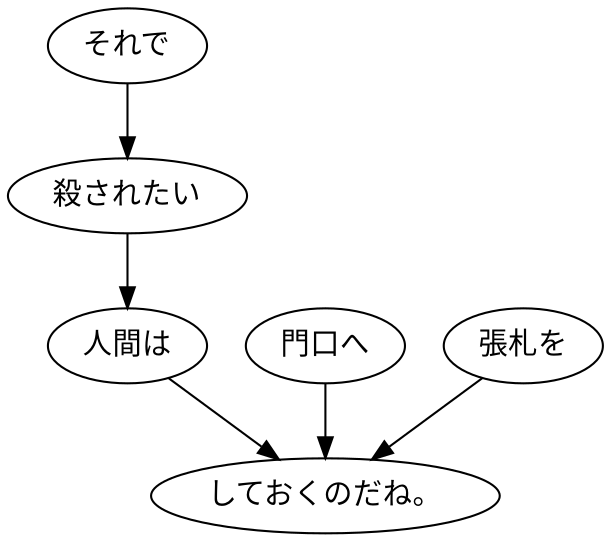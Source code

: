 digraph graph8636 {
	node0 [label="それで"];
	node1 [label="殺されたい"];
	node2 [label="人間は"];
	node3 [label="門口へ"];
	node4 [label="張札を"];
	node5 [label="しておくのだね。"];
	node0 -> node1;
	node1 -> node2;
	node2 -> node5;
	node3 -> node5;
	node4 -> node5;
}
